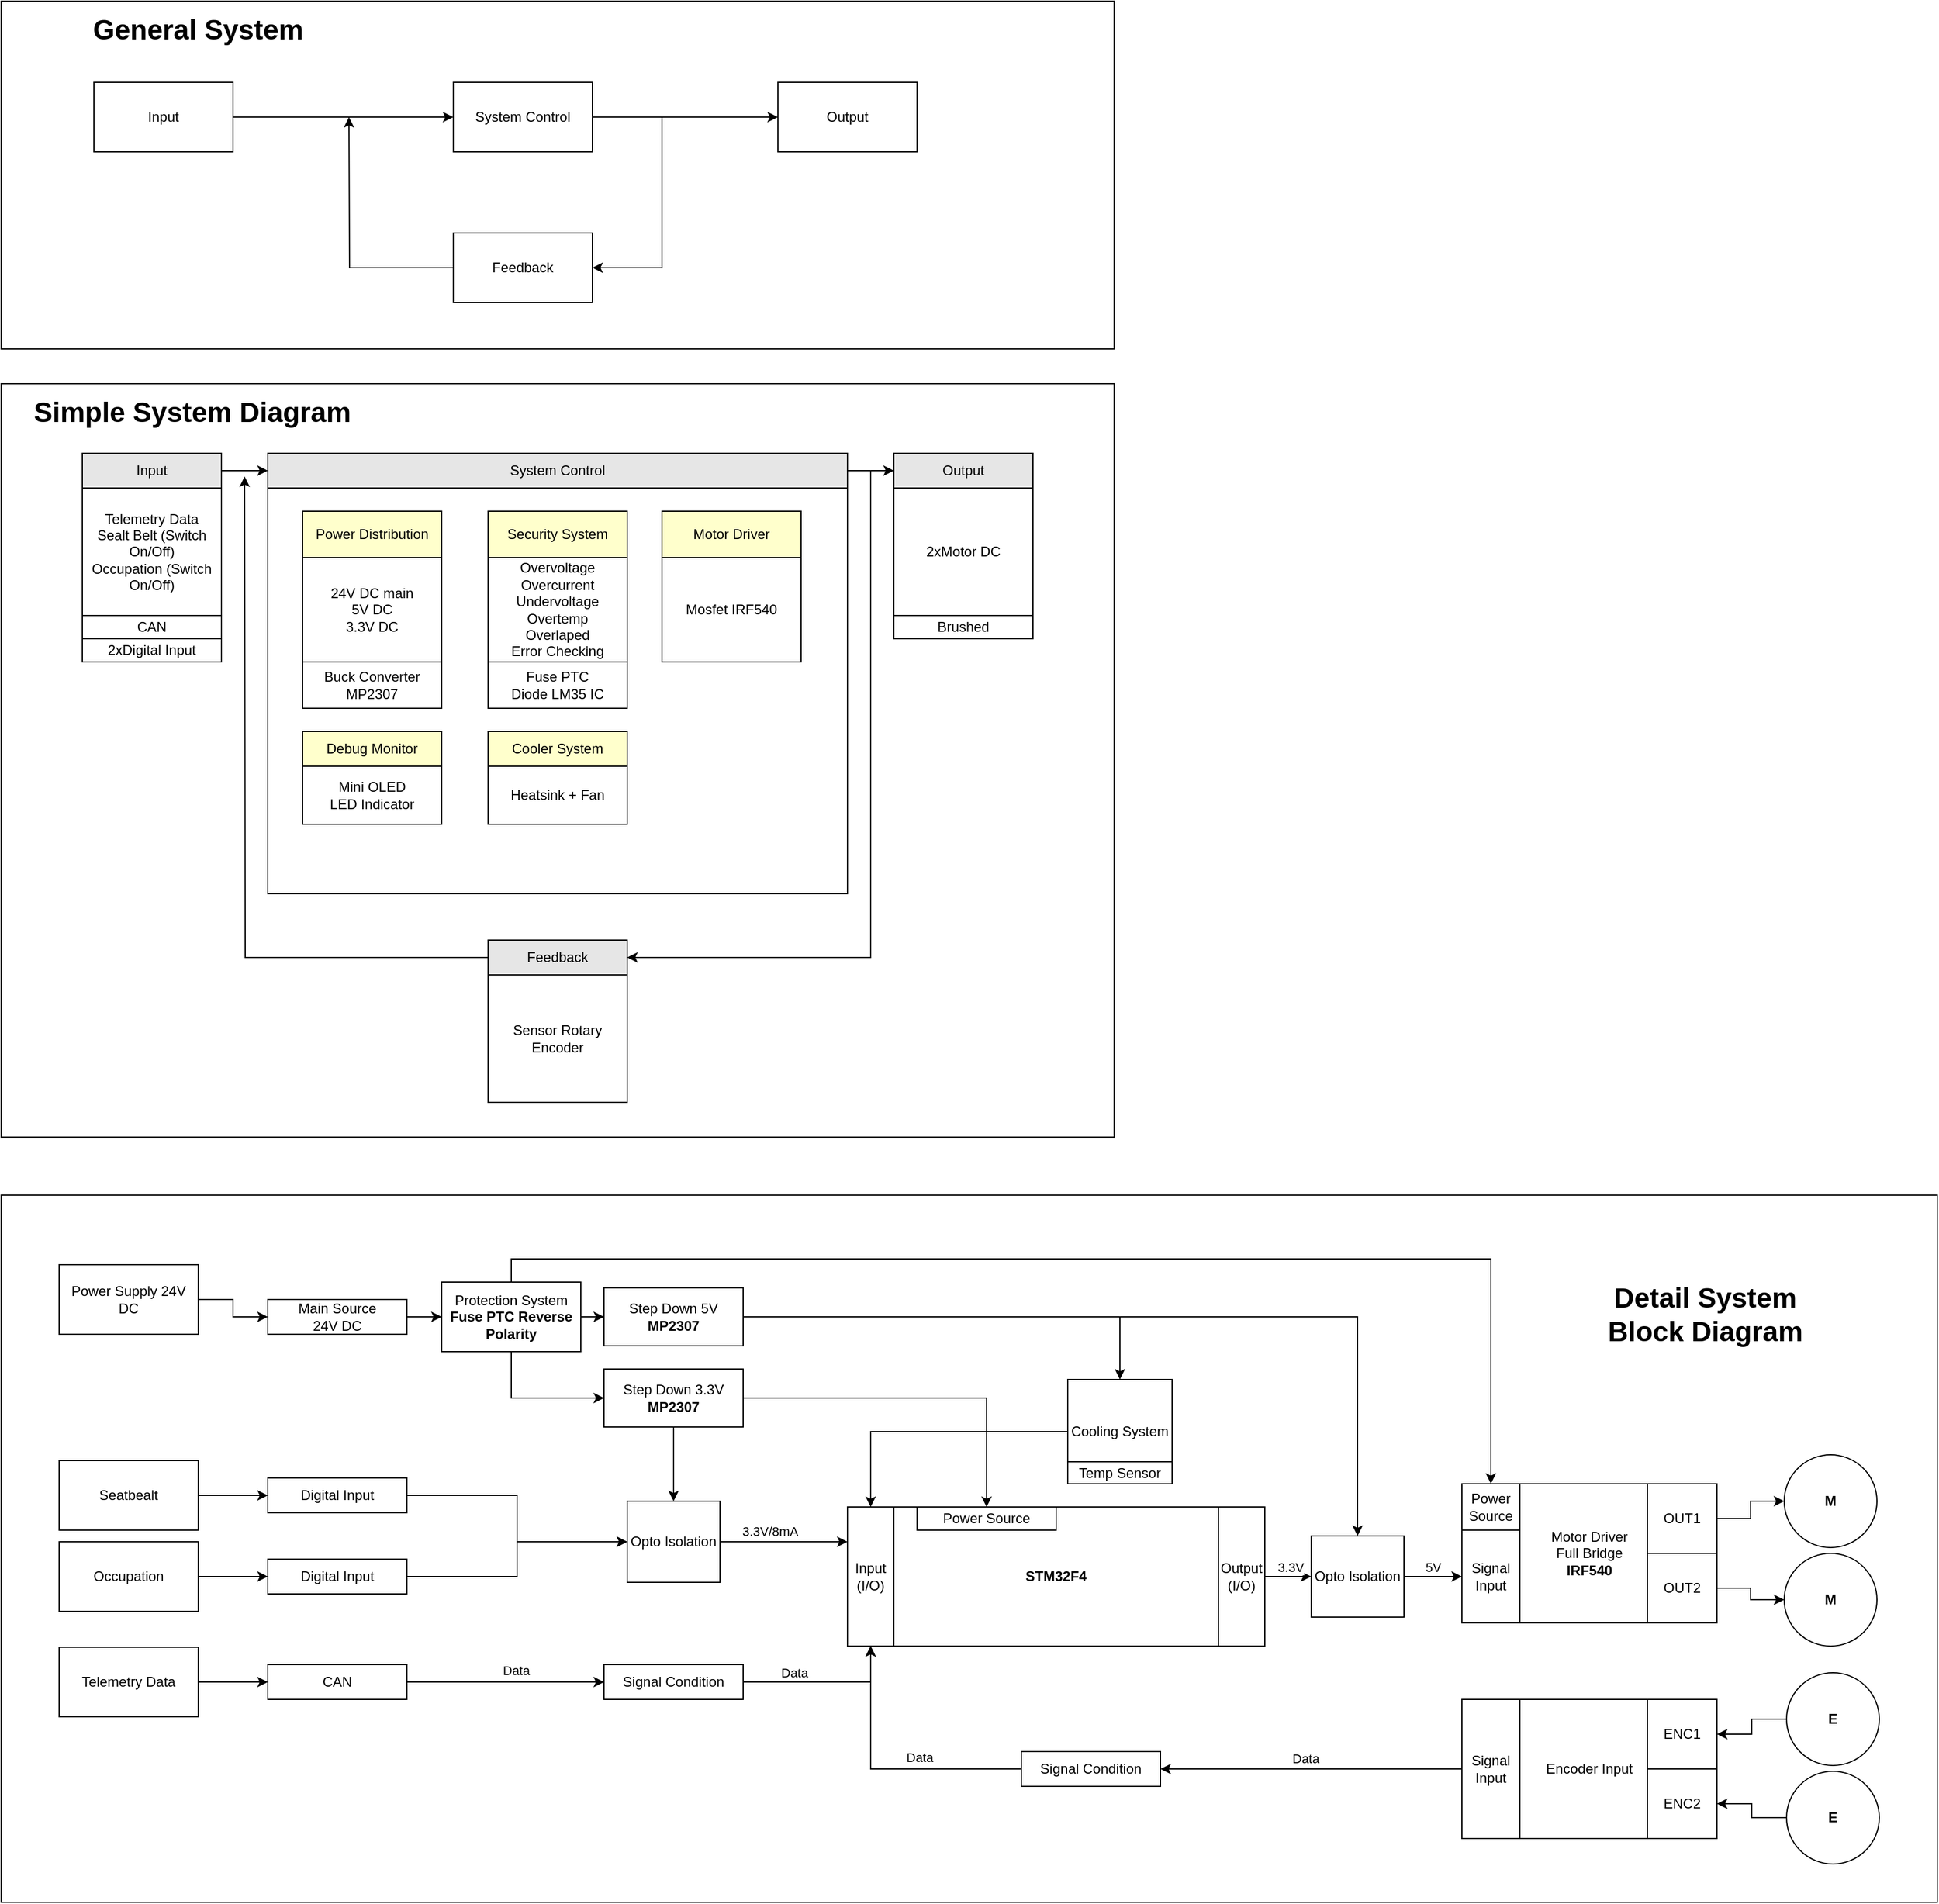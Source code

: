 <mxfile version="27.2.0">
  <diagram name="Page-1" id="41Ni5jZukup1uCENaV6l">
    <mxGraphModel dx="1587" dy="733" grid="1" gridSize="10" guides="1" tooltips="1" connect="1" arrows="1" fold="1" page="1" pageScale="1" pageWidth="850" pageHeight="1100" math="0" shadow="0">
      <root>
        <mxCell id="0" />
        <mxCell id="1" parent="0" />
        <mxCell id="dQ-UanCfNuNo6SUK2G3S-51" value="" style="rounded=0;whiteSpace=wrap;html=1;movable=0;resizable=0;rotatable=0;deletable=0;editable=0;locked=1;connectable=0;" vertex="1" parent="1">
          <mxGeometry y="1030" width="1670" height="610" as="geometry" />
        </mxCell>
        <mxCell id="dQ-UanCfNuNo6SUK2G3S-48" value="" style="rounded=0;whiteSpace=wrap;html=1;" vertex="1" parent="1">
          <mxGeometry width="960" height="300" as="geometry" />
        </mxCell>
        <mxCell id="dQ-UanCfNuNo6SUK2G3S-47" value="" style="rounded=0;whiteSpace=wrap;html=1;" vertex="1" parent="1">
          <mxGeometry y="330" width="960" height="650" as="geometry" />
        </mxCell>
        <mxCell id="dQ-UanCfNuNo6SUK2G3S-27" value="" style="rounded=0;whiteSpace=wrap;html=1;" vertex="1" parent="1">
          <mxGeometry x="230" y="420" width="500" height="350" as="geometry" />
        </mxCell>
        <mxCell id="dQ-UanCfNuNo6SUK2G3S-7" value="" style="edgeStyle=orthogonalEdgeStyle;rounded=0;orthogonalLoop=1;jettySize=auto;html=1;" edge="1" parent="1" source="dQ-UanCfNuNo6SUK2G3S-1" target="dQ-UanCfNuNo6SUK2G3S-2">
          <mxGeometry relative="1" as="geometry" />
        </mxCell>
        <mxCell id="dQ-UanCfNuNo6SUK2G3S-1" value="Input" style="rounded=0;whiteSpace=wrap;html=1;" vertex="1" parent="1">
          <mxGeometry x="80" y="70" width="120" height="60" as="geometry" />
        </mxCell>
        <mxCell id="dQ-UanCfNuNo6SUK2G3S-8" value="" style="edgeStyle=orthogonalEdgeStyle;rounded=0;orthogonalLoop=1;jettySize=auto;html=1;" edge="1" parent="1" source="dQ-UanCfNuNo6SUK2G3S-2" target="dQ-UanCfNuNo6SUK2G3S-4">
          <mxGeometry relative="1" as="geometry" />
        </mxCell>
        <mxCell id="dQ-UanCfNuNo6SUK2G3S-9" style="edgeStyle=orthogonalEdgeStyle;rounded=0;orthogonalLoop=1;jettySize=auto;html=1;entryX=1;entryY=0.5;entryDx=0;entryDy=0;" edge="1" parent="1" source="dQ-UanCfNuNo6SUK2G3S-2" target="dQ-UanCfNuNo6SUK2G3S-3">
          <mxGeometry relative="1" as="geometry">
            <Array as="points">
              <mxPoint x="570" y="100" />
              <mxPoint x="570" y="230" />
            </Array>
          </mxGeometry>
        </mxCell>
        <mxCell id="dQ-UanCfNuNo6SUK2G3S-2" value="System Control" style="rounded=0;whiteSpace=wrap;html=1;" vertex="1" parent="1">
          <mxGeometry x="390" y="70" width="120" height="60" as="geometry" />
        </mxCell>
        <mxCell id="dQ-UanCfNuNo6SUK2G3S-10" style="edgeStyle=orthogonalEdgeStyle;rounded=0;orthogonalLoop=1;jettySize=auto;html=1;" edge="1" parent="1" source="dQ-UanCfNuNo6SUK2G3S-3">
          <mxGeometry relative="1" as="geometry">
            <mxPoint x="300" y="100" as="targetPoint" />
          </mxGeometry>
        </mxCell>
        <mxCell id="dQ-UanCfNuNo6SUK2G3S-3" value="Feedback" style="rounded=0;whiteSpace=wrap;html=1;" vertex="1" parent="1">
          <mxGeometry x="390" y="200" width="120" height="60" as="geometry" />
        </mxCell>
        <mxCell id="dQ-UanCfNuNo6SUK2G3S-4" value="Output" style="rounded=0;whiteSpace=wrap;html=1;" vertex="1" parent="1">
          <mxGeometry x="670" y="70" width="120" height="60" as="geometry" />
        </mxCell>
        <mxCell id="dQ-UanCfNuNo6SUK2G3S-41" style="edgeStyle=orthogonalEdgeStyle;rounded=0;orthogonalLoop=1;jettySize=auto;html=1;entryX=0;entryY=0.5;entryDx=0;entryDy=0;" edge="1" parent="1" source="dQ-UanCfNuNo6SUK2G3S-11" target="dQ-UanCfNuNo6SUK2G3S-17">
          <mxGeometry relative="1" as="geometry" />
        </mxCell>
        <mxCell id="dQ-UanCfNuNo6SUK2G3S-11" value="Input" style="rounded=0;whiteSpace=wrap;html=1;fillColor=#E6E6E6;" vertex="1" parent="1">
          <mxGeometry x="70" y="390" width="120" height="30" as="geometry" />
        </mxCell>
        <mxCell id="dQ-UanCfNuNo6SUK2G3S-12" value="Telemetry Data&lt;div&gt;&lt;div&gt;Sealt Belt (Switch On/Off)&lt;/div&gt;&lt;div&gt;Occupation (Switch On/Off)&lt;/div&gt;&lt;/div&gt;" style="rounded=0;whiteSpace=wrap;html=1;" vertex="1" parent="1">
          <mxGeometry x="70" y="420" width="120" height="110" as="geometry" />
        </mxCell>
        <mxCell id="dQ-UanCfNuNo6SUK2G3S-16" value="CAN" style="rounded=0;whiteSpace=wrap;html=1;" vertex="1" parent="1">
          <mxGeometry x="70" y="530" width="120" height="20" as="geometry" />
        </mxCell>
        <mxCell id="dQ-UanCfNuNo6SUK2G3S-42" style="edgeStyle=orthogonalEdgeStyle;rounded=0;orthogonalLoop=1;jettySize=auto;html=1;entryX=0;entryY=0.5;entryDx=0;entryDy=0;" edge="1" parent="1" source="dQ-UanCfNuNo6SUK2G3S-17" target="dQ-UanCfNuNo6SUK2G3S-33">
          <mxGeometry relative="1" as="geometry" />
        </mxCell>
        <mxCell id="dQ-UanCfNuNo6SUK2G3S-43" style="edgeStyle=orthogonalEdgeStyle;rounded=0;orthogonalLoop=1;jettySize=auto;html=1;entryX=1;entryY=0.5;entryDx=0;entryDy=0;" edge="1" parent="1" source="dQ-UanCfNuNo6SUK2G3S-17" target="dQ-UanCfNuNo6SUK2G3S-37">
          <mxGeometry relative="1" as="geometry">
            <Array as="points">
              <mxPoint x="750" y="405" />
              <mxPoint x="750" y="825" />
            </Array>
          </mxGeometry>
        </mxCell>
        <mxCell id="dQ-UanCfNuNo6SUK2G3S-17" value="System Control" style="rounded=0;whiteSpace=wrap;html=1;fillColor=#E6E6E6;" vertex="1" parent="1">
          <mxGeometry x="230" y="390" width="500" height="30" as="geometry" />
        </mxCell>
        <mxCell id="dQ-UanCfNuNo6SUK2G3S-19" value="Security System" style="rounded=0;whiteSpace=wrap;html=1;fillColor=#FFFFCC;" vertex="1" parent="1">
          <mxGeometry x="420" y="440" width="120" height="40" as="geometry" />
        </mxCell>
        <mxCell id="dQ-UanCfNuNo6SUK2G3S-22" value="Power Distribution" style="rounded=0;whiteSpace=wrap;html=1;fillColor=#FFFFCC;" vertex="1" parent="1">
          <mxGeometry x="260" y="440" width="120" height="40" as="geometry" />
        </mxCell>
        <mxCell id="dQ-UanCfNuNo6SUK2G3S-23" value="Motor Driver" style="rounded=0;whiteSpace=wrap;html=1;fillColor=#FFFFCC;" vertex="1" parent="1">
          <mxGeometry x="570" y="440" width="120" height="40" as="geometry" />
        </mxCell>
        <mxCell id="dQ-UanCfNuNo6SUK2G3S-24" value="Overvoltage&lt;div&gt;Overcurrent&lt;/div&gt;&lt;div&gt;Undervoltage&lt;/div&gt;&lt;div&gt;Overtemp&lt;/div&gt;&lt;div&gt;Overlaped&lt;/div&gt;&lt;div&gt;Error Checking&lt;/div&gt;" style="rounded=0;whiteSpace=wrap;html=1;" vertex="1" parent="1">
          <mxGeometry x="420" y="480" width="120" height="90" as="geometry" />
        </mxCell>
        <mxCell id="dQ-UanCfNuNo6SUK2G3S-25" value="24V DC main&lt;div&gt;5V DC&lt;/div&gt;&lt;div&gt;3.3V DC&lt;/div&gt;" style="rounded=0;whiteSpace=wrap;html=1;" vertex="1" parent="1">
          <mxGeometry x="260" y="480" width="120" height="90" as="geometry" />
        </mxCell>
        <mxCell id="dQ-UanCfNuNo6SUK2G3S-26" value="Mosfet IRF540" style="rounded=0;whiteSpace=wrap;html=1;" vertex="1" parent="1">
          <mxGeometry x="570" y="480" width="120" height="90" as="geometry" />
        </mxCell>
        <mxCell id="dQ-UanCfNuNo6SUK2G3S-28" value="Buck Converter&lt;div&gt;MP2307&lt;/div&gt;" style="rounded=0;whiteSpace=wrap;html=1;" vertex="1" parent="1">
          <mxGeometry x="260" y="570" width="120" height="40" as="geometry" />
        </mxCell>
        <mxCell id="dQ-UanCfNuNo6SUK2G3S-29" value="Fuse PTC Diode&amp;nbsp;LM35 IC" style="rounded=0;whiteSpace=wrap;html=1;" vertex="1" parent="1">
          <mxGeometry x="420" y="570" width="120" height="40" as="geometry" />
        </mxCell>
        <mxCell id="dQ-UanCfNuNo6SUK2G3S-30" value="2xDigital Input" style="rounded=0;whiteSpace=wrap;html=1;" vertex="1" parent="1">
          <mxGeometry x="70" y="550" width="120" height="20" as="geometry" />
        </mxCell>
        <mxCell id="dQ-UanCfNuNo6SUK2G3S-31" value="Debug Monitor" style="rounded=0;whiteSpace=wrap;html=1;fillColor=#FFFFCC;" vertex="1" parent="1">
          <mxGeometry x="260" y="630" width="120" height="30" as="geometry" />
        </mxCell>
        <mxCell id="dQ-UanCfNuNo6SUK2G3S-32" value="Mini OLED&lt;div&gt;LED Indicator&lt;/div&gt;" style="rounded=0;whiteSpace=wrap;html=1;" vertex="1" parent="1">
          <mxGeometry x="260" y="660" width="120" height="50" as="geometry" />
        </mxCell>
        <mxCell id="dQ-UanCfNuNo6SUK2G3S-33" value="Output" style="rounded=0;whiteSpace=wrap;html=1;fillColor=#E6E6E6;" vertex="1" parent="1">
          <mxGeometry x="770" y="390" width="120" height="30" as="geometry" />
        </mxCell>
        <mxCell id="dQ-UanCfNuNo6SUK2G3S-34" value="2xMotor DC" style="rounded=0;whiteSpace=wrap;html=1;" vertex="1" parent="1">
          <mxGeometry x="770" y="420" width="120" height="110" as="geometry" />
        </mxCell>
        <mxCell id="dQ-UanCfNuNo6SUK2G3S-35" value="Brushed" style="rounded=0;whiteSpace=wrap;html=1;" vertex="1" parent="1">
          <mxGeometry x="770" y="530" width="120" height="20" as="geometry" />
        </mxCell>
        <mxCell id="dQ-UanCfNuNo6SUK2G3S-44" style="edgeStyle=orthogonalEdgeStyle;rounded=0;orthogonalLoop=1;jettySize=auto;html=1;" edge="1" parent="1" source="dQ-UanCfNuNo6SUK2G3S-37">
          <mxGeometry relative="1" as="geometry">
            <mxPoint x="210" y="410" as="targetPoint" />
          </mxGeometry>
        </mxCell>
        <mxCell id="dQ-UanCfNuNo6SUK2G3S-37" value="Feedback" style="rounded=0;whiteSpace=wrap;html=1;fillColor=#E6E6E6;" vertex="1" parent="1">
          <mxGeometry x="420" y="810" width="120" height="30" as="geometry" />
        </mxCell>
        <mxCell id="dQ-UanCfNuNo6SUK2G3S-38" value="Sensor Rotary Encoder" style="rounded=0;whiteSpace=wrap;html=1;" vertex="1" parent="1">
          <mxGeometry x="420" y="840" width="120" height="110" as="geometry" />
        </mxCell>
        <mxCell id="dQ-UanCfNuNo6SUK2G3S-45" value="Cooler System" style="rounded=0;whiteSpace=wrap;html=1;fillColor=#FFFFCC;" vertex="1" parent="1">
          <mxGeometry x="420" y="630" width="120" height="30" as="geometry" />
        </mxCell>
        <mxCell id="dQ-UanCfNuNo6SUK2G3S-46" value="Heatsink + Fan" style="rounded=0;whiteSpace=wrap;html=1;" vertex="1" parent="1">
          <mxGeometry x="420" y="660" width="120" height="50" as="geometry" />
        </mxCell>
        <mxCell id="dQ-UanCfNuNo6SUK2G3S-49" value="&lt;font style=&quot;font-size: 24px;&quot;&gt;General System&lt;/font&gt;" style="text;html=1;align=center;verticalAlign=middle;whiteSpace=wrap;rounded=0;fontStyle=1" vertex="1" parent="1">
          <mxGeometry x="30" y="10" width="280" height="30" as="geometry" />
        </mxCell>
        <mxCell id="dQ-UanCfNuNo6SUK2G3S-50" value="&lt;font style=&quot;font-size: 24px;&quot;&gt;Simple System Diagram&lt;/font&gt;" style="text;html=1;align=center;verticalAlign=middle;whiteSpace=wrap;rounded=0;fontStyle=1" vertex="1" parent="1">
          <mxGeometry x="10" y="340" width="310" height="30" as="geometry" />
        </mxCell>
        <mxCell id="dQ-UanCfNuNo6SUK2G3S-52" value="&lt;font style=&quot;font-size: 24px;&quot;&gt;Detail System Block Diagram&lt;/font&gt;" style="text;html=1;align=center;verticalAlign=middle;whiteSpace=wrap;rounded=0;fontStyle=1" vertex="1" parent="1">
          <mxGeometry x="1370" y="1100" width="200" height="65" as="geometry" />
        </mxCell>
        <mxCell id="dQ-UanCfNuNo6SUK2G3S-167" style="edgeStyle=orthogonalEdgeStyle;rounded=0;orthogonalLoop=1;jettySize=auto;html=1;entryX=0;entryY=0.5;entryDx=0;entryDy=0;" edge="1" parent="1" source="dQ-UanCfNuNo6SUK2G3S-53" target="dQ-UanCfNuNo6SUK2G3S-56">
          <mxGeometry relative="1" as="geometry" />
        </mxCell>
        <mxCell id="dQ-UanCfNuNo6SUK2G3S-53" value="Digital Input" style="rounded=0;whiteSpace=wrap;html=1;" vertex="1" parent="1">
          <mxGeometry x="230" y="1274" width="120" height="30" as="geometry" />
        </mxCell>
        <mxCell id="dQ-UanCfNuNo6SUK2G3S-170" style="edgeStyle=orthogonalEdgeStyle;rounded=0;orthogonalLoop=1;jettySize=auto;html=1;" edge="1" parent="1" source="dQ-UanCfNuNo6SUK2G3S-54" target="dQ-UanCfNuNo6SUK2G3S-56">
          <mxGeometry relative="1" as="geometry" />
        </mxCell>
        <mxCell id="dQ-UanCfNuNo6SUK2G3S-54" value="Digital Input" style="rounded=0;whiteSpace=wrap;html=1;" vertex="1" parent="1">
          <mxGeometry x="230" y="1344" width="120" height="30" as="geometry" />
        </mxCell>
        <mxCell id="dQ-UanCfNuNo6SUK2G3S-66" style="edgeStyle=orthogonalEdgeStyle;rounded=0;orthogonalLoop=1;jettySize=auto;html=1;" edge="1" parent="1" source="dQ-UanCfNuNo6SUK2G3S-152" target="dQ-UanCfNuNo6SUK2G3S-63">
          <mxGeometry relative="1" as="geometry" />
        </mxCell>
        <mxCell id="dQ-UanCfNuNo6SUK2G3S-157" value="Data" style="edgeLabel;html=1;align=center;verticalAlign=middle;resizable=0;points=[];" vertex="1" connectable="0" parent="dQ-UanCfNuNo6SUK2G3S-66">
          <mxGeometry x="-0.379" relative="1" as="geometry">
            <mxPoint y="-8" as="offset" />
          </mxGeometry>
        </mxCell>
        <mxCell id="dQ-UanCfNuNo6SUK2G3S-55" value="CAN" style="rounded=0;whiteSpace=wrap;html=1;" vertex="1" parent="1">
          <mxGeometry x="230" y="1435" width="120" height="30" as="geometry" />
        </mxCell>
        <mxCell id="dQ-UanCfNuNo6SUK2G3S-65" style="edgeStyle=orthogonalEdgeStyle;rounded=0;orthogonalLoop=1;jettySize=auto;html=1;entryX=0;entryY=0.25;entryDx=0;entryDy=0;" edge="1" parent="1" source="dQ-UanCfNuNo6SUK2G3S-56" target="dQ-UanCfNuNo6SUK2G3S-63">
          <mxGeometry relative="1" as="geometry" />
        </mxCell>
        <mxCell id="dQ-UanCfNuNo6SUK2G3S-71" value="3.3V/8mA" style="edgeLabel;html=1;align=center;verticalAlign=middle;resizable=0;points=[];" vertex="1" connectable="0" parent="dQ-UanCfNuNo6SUK2G3S-65">
          <mxGeometry x="-0.229" y="-1" relative="1" as="geometry">
            <mxPoint y="-10" as="offset" />
          </mxGeometry>
        </mxCell>
        <mxCell id="dQ-UanCfNuNo6SUK2G3S-56" value="Opto Isolation" style="rounded=0;whiteSpace=wrap;html=1;" vertex="1" parent="1">
          <mxGeometry x="540" y="1294" width="80" height="70" as="geometry" />
        </mxCell>
        <mxCell id="dQ-UanCfNuNo6SUK2G3S-76" style="edgeStyle=orthogonalEdgeStyle;rounded=0;orthogonalLoop=1;jettySize=auto;html=1;" edge="1" parent="1" source="dQ-UanCfNuNo6SUK2G3S-104" target="dQ-UanCfNuNo6SUK2G3S-69">
          <mxGeometry relative="1" as="geometry" />
        </mxCell>
        <mxCell id="dQ-UanCfNuNo6SUK2G3S-68" value="Main Source&lt;div&gt;24V DC&lt;/div&gt;" style="rounded=0;whiteSpace=wrap;html=1;" vertex="1" parent="1">
          <mxGeometry x="230" y="1120" width="120" height="30" as="geometry" />
        </mxCell>
        <mxCell id="dQ-UanCfNuNo6SUK2G3S-85" style="edgeStyle=orthogonalEdgeStyle;rounded=0;orthogonalLoop=1;jettySize=auto;html=1;entryX=0.5;entryY=0;entryDx=0;entryDy=0;" edge="1" parent="1" source="dQ-UanCfNuNo6SUK2G3S-69" target="dQ-UanCfNuNo6SUK2G3S-79">
          <mxGeometry relative="1" as="geometry" />
        </mxCell>
        <mxCell id="dQ-UanCfNuNo6SUK2G3S-148" style="edgeStyle=orthogonalEdgeStyle;rounded=0;orthogonalLoop=1;jettySize=auto;html=1;entryX=0.5;entryY=0;entryDx=0;entryDy=0;" edge="1" parent="1" source="dQ-UanCfNuNo6SUK2G3S-69" target="dQ-UanCfNuNo6SUK2G3S-146">
          <mxGeometry relative="1" as="geometry" />
        </mxCell>
        <mxCell id="dQ-UanCfNuNo6SUK2G3S-69" value="Step Down 5V&lt;div&gt;&lt;b&gt;MP2307&lt;/b&gt;&lt;/div&gt;" style="rounded=0;whiteSpace=wrap;html=1;" vertex="1" parent="1">
          <mxGeometry x="520" y="1110" width="120" height="50" as="geometry" />
        </mxCell>
        <mxCell id="dQ-UanCfNuNo6SUK2G3S-74" style="edgeStyle=orthogonalEdgeStyle;rounded=0;orthogonalLoop=1;jettySize=auto;html=1;" edge="1" parent="1" source="dQ-UanCfNuNo6SUK2G3S-70" target="dQ-UanCfNuNo6SUK2G3S-56">
          <mxGeometry relative="1" as="geometry" />
        </mxCell>
        <mxCell id="dQ-UanCfNuNo6SUK2G3S-145" style="edgeStyle=orthogonalEdgeStyle;rounded=0;orthogonalLoop=1;jettySize=auto;html=1;entryX=0.5;entryY=0;entryDx=0;entryDy=0;" edge="1" parent="1" source="dQ-UanCfNuNo6SUK2G3S-70" target="dQ-UanCfNuNo6SUK2G3S-67">
          <mxGeometry relative="1" as="geometry" />
        </mxCell>
        <mxCell id="dQ-UanCfNuNo6SUK2G3S-70" value="Step Down 3.3V&lt;div&gt;&lt;b&gt;MP2307&lt;/b&gt;&lt;/div&gt;" style="rounded=0;whiteSpace=wrap;html=1;" vertex="1" parent="1">
          <mxGeometry x="520" y="1180" width="120" height="50" as="geometry" />
        </mxCell>
        <mxCell id="dQ-UanCfNuNo6SUK2G3S-75" value="" style="group" vertex="1" connectable="0" parent="1">
          <mxGeometry x="730" y="1299" width="360" height="120" as="geometry" />
        </mxCell>
        <mxCell id="dQ-UanCfNuNo6SUK2G3S-60" value="&lt;b&gt;STM32F4&lt;/b&gt;" style="rounded=0;whiteSpace=wrap;html=1;" vertex="1" parent="dQ-UanCfNuNo6SUK2G3S-75">
          <mxGeometry width="360" height="120" as="geometry" />
        </mxCell>
        <mxCell id="dQ-UanCfNuNo6SUK2G3S-63" value="Input (I/O)" style="rounded=0;whiteSpace=wrap;html=1;" vertex="1" parent="dQ-UanCfNuNo6SUK2G3S-75">
          <mxGeometry width="40" height="120" as="geometry" />
        </mxCell>
        <mxCell id="dQ-UanCfNuNo6SUK2G3S-64" value="Output (I/O)" style="rounded=0;whiteSpace=wrap;html=1;" vertex="1" parent="dQ-UanCfNuNo6SUK2G3S-75">
          <mxGeometry x="320" width="40" height="120" as="geometry" />
        </mxCell>
        <mxCell id="dQ-UanCfNuNo6SUK2G3S-67" value="Power Source" style="rounded=0;whiteSpace=wrap;html=1;" vertex="1" parent="dQ-UanCfNuNo6SUK2G3S-75">
          <mxGeometry x="60" width="120" height="20" as="geometry" />
        </mxCell>
        <mxCell id="dQ-UanCfNuNo6SUK2G3S-82" value="" style="edgeStyle=orthogonalEdgeStyle;rounded=0;orthogonalLoop=1;jettySize=auto;html=1;entryX=0;entryY=0.5;entryDx=0;entryDy=0;" edge="1" parent="1" source="dQ-UanCfNuNo6SUK2G3S-79" target="dQ-UanCfNuNo6SUK2G3S-88">
          <mxGeometry relative="1" as="geometry" />
        </mxCell>
        <mxCell id="dQ-UanCfNuNo6SUK2G3S-83" value="5V" style="edgeLabel;html=1;align=center;verticalAlign=middle;resizable=0;points=[];" vertex="1" connectable="0" parent="dQ-UanCfNuNo6SUK2G3S-82">
          <mxGeometry x="-0.025" y="-1" relative="1" as="geometry">
            <mxPoint y="-9" as="offset" />
          </mxGeometry>
        </mxCell>
        <mxCell id="dQ-UanCfNuNo6SUK2G3S-79" value="Opto Isolation" style="rounded=0;whiteSpace=wrap;html=1;" vertex="1" parent="1">
          <mxGeometry x="1130" y="1324" width="80" height="70" as="geometry" />
        </mxCell>
        <mxCell id="dQ-UanCfNuNo6SUK2G3S-81" value="" style="edgeStyle=orthogonalEdgeStyle;rounded=0;orthogonalLoop=1;jettySize=auto;html=1;" edge="1" parent="1" source="dQ-UanCfNuNo6SUK2G3S-64" target="dQ-UanCfNuNo6SUK2G3S-79">
          <mxGeometry relative="1" as="geometry" />
        </mxCell>
        <mxCell id="dQ-UanCfNuNo6SUK2G3S-84" value="3.3V" style="edgeLabel;html=1;align=center;verticalAlign=middle;resizable=0;points=[];" vertex="1" connectable="0" parent="dQ-UanCfNuNo6SUK2G3S-81">
          <mxGeometry x="0.067" y="3" relative="1" as="geometry">
            <mxPoint y="-5" as="offset" />
          </mxGeometry>
        </mxCell>
        <mxCell id="dQ-UanCfNuNo6SUK2G3S-90" value="" style="group" vertex="1" connectable="0" parent="1">
          <mxGeometry x="1260" y="1279" width="220" height="120" as="geometry" />
        </mxCell>
        <mxCell id="dQ-UanCfNuNo6SUK2G3S-78" value="Motor Driver&lt;div&gt;Full Bridge&lt;/div&gt;&lt;div&gt;&lt;b&gt;IRF540&lt;/b&gt;&lt;/div&gt;" style="rounded=0;whiteSpace=wrap;html=1;" vertex="1" parent="dQ-UanCfNuNo6SUK2G3S-90">
          <mxGeometry width="220" height="120" as="geometry" />
        </mxCell>
        <mxCell id="dQ-UanCfNuNo6SUK2G3S-86" value="OUT1" style="whiteSpace=wrap;html=1;aspect=fixed;" vertex="1" parent="dQ-UanCfNuNo6SUK2G3S-90">
          <mxGeometry x="160" width="60" height="60" as="geometry" />
        </mxCell>
        <mxCell id="dQ-UanCfNuNo6SUK2G3S-87" value="OUT2" style="whiteSpace=wrap;html=1;aspect=fixed;" vertex="1" parent="dQ-UanCfNuNo6SUK2G3S-90">
          <mxGeometry x="160" y="60" width="60" height="60" as="geometry" />
        </mxCell>
        <mxCell id="dQ-UanCfNuNo6SUK2G3S-88" value="Signal Input" style="rounded=0;whiteSpace=wrap;html=1;" vertex="1" parent="dQ-UanCfNuNo6SUK2G3S-90">
          <mxGeometry y="40" width="50" height="80" as="geometry" />
        </mxCell>
        <mxCell id="dQ-UanCfNuNo6SUK2G3S-89" value="Power Source" style="rounded=0;whiteSpace=wrap;html=1;" vertex="1" parent="dQ-UanCfNuNo6SUK2G3S-90">
          <mxGeometry width="50" height="40" as="geometry" />
        </mxCell>
        <mxCell id="dQ-UanCfNuNo6SUK2G3S-103" value="" style="edgeStyle=orthogonalEdgeStyle;rounded=0;orthogonalLoop=1;jettySize=auto;html=1;" edge="1" parent="1" source="dQ-UanCfNuNo6SUK2G3S-68" target="dQ-UanCfNuNo6SUK2G3S-104">
          <mxGeometry relative="1" as="geometry">
            <mxPoint x="350" y="1135" as="sourcePoint" />
            <mxPoint x="520" y="1135" as="targetPoint" />
          </mxGeometry>
        </mxCell>
        <mxCell id="dQ-UanCfNuNo6SUK2G3S-105" style="edgeStyle=orthogonalEdgeStyle;rounded=0;orthogonalLoop=1;jettySize=auto;html=1;exitX=0.5;exitY=1;exitDx=0;exitDy=0;entryX=0;entryY=0.5;entryDx=0;entryDy=0;" edge="1" parent="1" source="dQ-UanCfNuNo6SUK2G3S-104" target="dQ-UanCfNuNo6SUK2G3S-70">
          <mxGeometry relative="1" as="geometry" />
        </mxCell>
        <mxCell id="dQ-UanCfNuNo6SUK2G3S-106" style="edgeStyle=orthogonalEdgeStyle;rounded=0;orthogonalLoop=1;jettySize=auto;html=1;exitX=0.5;exitY=0;exitDx=0;exitDy=0;" edge="1" parent="1" source="dQ-UanCfNuNo6SUK2G3S-104" target="dQ-UanCfNuNo6SUK2G3S-89">
          <mxGeometry relative="1" as="geometry" />
        </mxCell>
        <mxCell id="dQ-UanCfNuNo6SUK2G3S-104" value="Protection System&lt;div&gt;&lt;b&gt;Fuse PTC Reverse Polarity&lt;/b&gt;&lt;/div&gt;" style="rounded=0;whiteSpace=wrap;html=1;" vertex="1" parent="1">
          <mxGeometry x="380" y="1105" width="120" height="60" as="geometry" />
        </mxCell>
        <mxCell id="dQ-UanCfNuNo6SUK2G3S-118" style="edgeStyle=orthogonalEdgeStyle;rounded=0;orthogonalLoop=1;jettySize=auto;html=1;exitX=0;exitY=0.5;exitDx=0;exitDy=0;" edge="1" parent="1" source="dQ-UanCfNuNo6SUK2G3S-107" target="dQ-UanCfNuNo6SUK2G3S-63">
          <mxGeometry relative="1" as="geometry" />
        </mxCell>
        <mxCell id="dQ-UanCfNuNo6SUK2G3S-155" value="Data" style="edgeLabel;html=1;align=center;verticalAlign=middle;resizable=0;points=[];" vertex="1" connectable="0" parent="dQ-UanCfNuNo6SUK2G3S-118">
          <mxGeometry x="-0.251" y="4" relative="1" as="geometry">
            <mxPoint y="-14" as="offset" />
          </mxGeometry>
        </mxCell>
        <mxCell id="dQ-UanCfNuNo6SUK2G3S-107" value="Signal Condition" style="rounded=0;whiteSpace=wrap;html=1;" vertex="1" parent="1">
          <mxGeometry x="880" y="1510" width="120" height="30" as="geometry" />
        </mxCell>
        <mxCell id="dQ-UanCfNuNo6SUK2G3S-122" value="" style="group" vertex="1" connectable="0" parent="1">
          <mxGeometry x="1260" y="1465" width="220" height="120" as="geometry" />
        </mxCell>
        <mxCell id="dQ-UanCfNuNo6SUK2G3S-123" value="Encoder Input" style="rounded=0;whiteSpace=wrap;html=1;" vertex="1" parent="dQ-UanCfNuNo6SUK2G3S-122">
          <mxGeometry width="220" height="120" as="geometry" />
        </mxCell>
        <mxCell id="dQ-UanCfNuNo6SUK2G3S-124" value="ENC1" style="whiteSpace=wrap;html=1;aspect=fixed;" vertex="1" parent="dQ-UanCfNuNo6SUK2G3S-122">
          <mxGeometry x="160" width="60" height="60" as="geometry" />
        </mxCell>
        <mxCell id="dQ-UanCfNuNo6SUK2G3S-125" value="ENC2" style="whiteSpace=wrap;html=1;aspect=fixed;" vertex="1" parent="dQ-UanCfNuNo6SUK2G3S-122">
          <mxGeometry x="160" y="60" width="60" height="60" as="geometry" />
        </mxCell>
        <mxCell id="dQ-UanCfNuNo6SUK2G3S-126" value="Signal Input" style="rounded=0;whiteSpace=wrap;html=1;" vertex="1" parent="dQ-UanCfNuNo6SUK2G3S-122">
          <mxGeometry width="50" height="120" as="geometry" />
        </mxCell>
        <mxCell id="dQ-UanCfNuNo6SUK2G3S-131" style="edgeStyle=orthogonalEdgeStyle;rounded=0;orthogonalLoop=1;jettySize=auto;html=1;exitX=0;exitY=0.5;exitDx=0;exitDy=0;" edge="1" parent="1" source="dQ-UanCfNuNo6SUK2G3S-126" target="dQ-UanCfNuNo6SUK2G3S-107">
          <mxGeometry relative="1" as="geometry" />
        </mxCell>
        <mxCell id="dQ-UanCfNuNo6SUK2G3S-156" value="Data" style="edgeLabel;html=1;align=center;verticalAlign=middle;resizable=0;points=[];" vertex="1" connectable="0" parent="dQ-UanCfNuNo6SUK2G3S-131">
          <mxGeometry x="0.039" y="-1" relative="1" as="geometry">
            <mxPoint y="-8" as="offset" />
          </mxGeometry>
        </mxCell>
        <mxCell id="dQ-UanCfNuNo6SUK2G3S-132" value="M" style="ellipse;whiteSpace=wrap;html=1;aspect=fixed;fontStyle=1" vertex="1" parent="1">
          <mxGeometry x="1538" y="1254" width="80" height="80" as="geometry" />
        </mxCell>
        <mxCell id="dQ-UanCfNuNo6SUK2G3S-135" value="M" style="ellipse;whiteSpace=wrap;html=1;aspect=fixed;fontStyle=1" vertex="1" parent="1">
          <mxGeometry x="1538" y="1339" width="80" height="80" as="geometry" />
        </mxCell>
        <mxCell id="dQ-UanCfNuNo6SUK2G3S-138" style="edgeStyle=orthogonalEdgeStyle;rounded=0;orthogonalLoop=1;jettySize=auto;html=1;entryX=1;entryY=0.5;entryDx=0;entryDy=0;" edge="1" parent="1" source="dQ-UanCfNuNo6SUK2G3S-136" target="dQ-UanCfNuNo6SUK2G3S-124">
          <mxGeometry relative="1" as="geometry" />
        </mxCell>
        <mxCell id="dQ-UanCfNuNo6SUK2G3S-136" value="E" style="ellipse;whiteSpace=wrap;html=1;aspect=fixed;fontStyle=1" vertex="1" parent="1">
          <mxGeometry x="1540" y="1442" width="80" height="80" as="geometry" />
        </mxCell>
        <mxCell id="dQ-UanCfNuNo6SUK2G3S-139" style="edgeStyle=orthogonalEdgeStyle;rounded=0;orthogonalLoop=1;jettySize=auto;html=1;exitX=0;exitY=0.5;exitDx=0;exitDy=0;entryX=1;entryY=0.5;entryDx=0;entryDy=0;" edge="1" parent="1" source="dQ-UanCfNuNo6SUK2G3S-137" target="dQ-UanCfNuNo6SUK2G3S-125">
          <mxGeometry relative="1" as="geometry" />
        </mxCell>
        <mxCell id="dQ-UanCfNuNo6SUK2G3S-137" value="E" style="ellipse;whiteSpace=wrap;html=1;aspect=fixed;fontStyle=1" vertex="1" parent="1">
          <mxGeometry x="1540" y="1527" width="80" height="80" as="geometry" />
        </mxCell>
        <mxCell id="dQ-UanCfNuNo6SUK2G3S-142" style="edgeStyle=orthogonalEdgeStyle;rounded=0;orthogonalLoop=1;jettySize=auto;html=1;" edge="1" parent="1" source="dQ-UanCfNuNo6SUK2G3S-86" target="dQ-UanCfNuNo6SUK2G3S-132">
          <mxGeometry relative="1" as="geometry" />
        </mxCell>
        <mxCell id="dQ-UanCfNuNo6SUK2G3S-143" style="edgeStyle=orthogonalEdgeStyle;rounded=0;orthogonalLoop=1;jettySize=auto;html=1;" edge="1" parent="1" source="dQ-UanCfNuNo6SUK2G3S-87" target="dQ-UanCfNuNo6SUK2G3S-135">
          <mxGeometry relative="1" as="geometry">
            <mxPoint x="1720" y="1369" as="targetPoint" />
          </mxGeometry>
        </mxCell>
        <mxCell id="dQ-UanCfNuNo6SUK2G3S-150" value="" style="group" vertex="1" connectable="0" parent="1">
          <mxGeometry x="920" y="1189" width="90" height="90" as="geometry" />
        </mxCell>
        <mxCell id="dQ-UanCfNuNo6SUK2G3S-146" value="Cooling System" style="whiteSpace=wrap;html=1;aspect=fixed;" vertex="1" parent="dQ-UanCfNuNo6SUK2G3S-150">
          <mxGeometry width="90" height="90" as="geometry" />
        </mxCell>
        <mxCell id="dQ-UanCfNuNo6SUK2G3S-149" value="Temp Sensor" style="rounded=0;whiteSpace=wrap;html=1;" vertex="1" parent="dQ-UanCfNuNo6SUK2G3S-150">
          <mxGeometry y="71" width="90" height="19" as="geometry" />
        </mxCell>
        <mxCell id="dQ-UanCfNuNo6SUK2G3S-151" style="edgeStyle=orthogonalEdgeStyle;rounded=0;orthogonalLoop=1;jettySize=auto;html=1;" edge="1" parent="1" source="dQ-UanCfNuNo6SUK2G3S-146" target="dQ-UanCfNuNo6SUK2G3S-63">
          <mxGeometry relative="1" as="geometry" />
        </mxCell>
        <mxCell id="dQ-UanCfNuNo6SUK2G3S-153" value="" style="edgeStyle=orthogonalEdgeStyle;rounded=0;orthogonalLoop=1;jettySize=auto;html=1;" edge="1" parent="1" source="dQ-UanCfNuNo6SUK2G3S-55" target="dQ-UanCfNuNo6SUK2G3S-152">
          <mxGeometry relative="1" as="geometry">
            <mxPoint x="350" y="1450" as="sourcePoint" />
            <mxPoint x="750" y="1419" as="targetPoint" />
          </mxGeometry>
        </mxCell>
        <mxCell id="dQ-UanCfNuNo6SUK2G3S-154" value="Data" style="edgeLabel;html=1;align=center;verticalAlign=middle;resizable=0;points=[];" vertex="1" connectable="0" parent="dQ-UanCfNuNo6SUK2G3S-153">
          <mxGeometry x="0.103" y="-1" relative="1" as="geometry">
            <mxPoint y="-11" as="offset" />
          </mxGeometry>
        </mxCell>
        <mxCell id="dQ-UanCfNuNo6SUK2G3S-152" value="Signal Condition" style="rounded=0;whiteSpace=wrap;html=1;" vertex="1" parent="1">
          <mxGeometry x="520" y="1435" width="120" height="30" as="geometry" />
        </mxCell>
        <mxCell id="dQ-UanCfNuNo6SUK2G3S-162" style="edgeStyle=orthogonalEdgeStyle;rounded=0;orthogonalLoop=1;jettySize=auto;html=1;" edge="1" parent="1" source="dQ-UanCfNuNo6SUK2G3S-158" target="dQ-UanCfNuNo6SUK2G3S-68">
          <mxGeometry relative="1" as="geometry" />
        </mxCell>
        <mxCell id="dQ-UanCfNuNo6SUK2G3S-158" value="Power Supply 24V DC" style="rounded=0;whiteSpace=wrap;html=1;" vertex="1" parent="1">
          <mxGeometry x="50" y="1090" width="120" height="60" as="geometry" />
        </mxCell>
        <mxCell id="dQ-UanCfNuNo6SUK2G3S-163" style="edgeStyle=orthogonalEdgeStyle;rounded=0;orthogonalLoop=1;jettySize=auto;html=1;entryX=0;entryY=0.5;entryDx=0;entryDy=0;" edge="1" parent="1" source="dQ-UanCfNuNo6SUK2G3S-159" target="dQ-UanCfNuNo6SUK2G3S-53">
          <mxGeometry relative="1" as="geometry">
            <mxPoint x="220" y="1300" as="targetPoint" />
          </mxGeometry>
        </mxCell>
        <mxCell id="dQ-UanCfNuNo6SUK2G3S-159" value="Seatbealt" style="rounded=0;whiteSpace=wrap;html=1;" vertex="1" parent="1">
          <mxGeometry x="50" y="1259" width="120" height="60" as="geometry" />
        </mxCell>
        <mxCell id="dQ-UanCfNuNo6SUK2G3S-164" style="edgeStyle=orthogonalEdgeStyle;rounded=0;orthogonalLoop=1;jettySize=auto;html=1;entryX=0;entryY=0.5;entryDx=0;entryDy=0;" edge="1" parent="1" source="dQ-UanCfNuNo6SUK2G3S-160" target="dQ-UanCfNuNo6SUK2G3S-54">
          <mxGeometry relative="1" as="geometry" />
        </mxCell>
        <mxCell id="dQ-UanCfNuNo6SUK2G3S-160" value="Occupation" style="rounded=0;whiteSpace=wrap;html=1;" vertex="1" parent="1">
          <mxGeometry x="50" y="1329" width="120" height="60" as="geometry" />
        </mxCell>
        <mxCell id="dQ-UanCfNuNo6SUK2G3S-171" style="edgeStyle=orthogonalEdgeStyle;rounded=0;orthogonalLoop=1;jettySize=auto;html=1;" edge="1" parent="1" source="dQ-UanCfNuNo6SUK2G3S-161" target="dQ-UanCfNuNo6SUK2G3S-55">
          <mxGeometry relative="1" as="geometry" />
        </mxCell>
        <mxCell id="dQ-UanCfNuNo6SUK2G3S-161" value="Telemetry Data" style="rounded=0;whiteSpace=wrap;html=1;" vertex="1" parent="1">
          <mxGeometry x="50" y="1420" width="120" height="60" as="geometry" />
        </mxCell>
      </root>
    </mxGraphModel>
  </diagram>
</mxfile>
